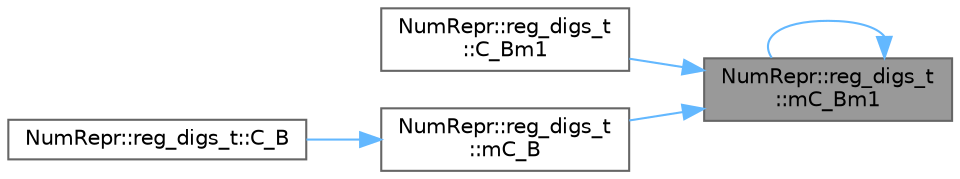digraph "NumRepr::reg_digs_t::mC_Bm1"
{
 // INTERACTIVE_SVG=YES
 // LATEX_PDF_SIZE
  bgcolor="transparent";
  edge [fontname=Helvetica,fontsize=10,labelfontname=Helvetica,labelfontsize=10];
  node [fontname=Helvetica,fontsize=10,shape=box,height=0.2,width=0.4];
  rankdir="RL";
  Node1 [label="NumRepr::reg_digs_t\l::mC_Bm1",height=0.2,width=0.4,color="gray40", fillcolor="grey60", style="filled", fontcolor="black",tooltip=" "];
  Node1 -> Node2 [dir="back",color="steelblue1",style="solid"];
  Node2 [label="NumRepr::reg_digs_t\l::C_Bm1",height=0.2,width=0.4,color="grey40", fillcolor="white", style="filled",URL="$struct_num_repr_1_1reg__digs__t.html#a2fe3516a538c7e83b6827106fd5606c2",tooltip=" "];
  Node1 -> Node3 [dir="back",color="steelblue1",style="solid"];
  Node3 [label="NumRepr::reg_digs_t\l::mC_B",height=0.2,width=0.4,color="grey40", fillcolor="white", style="filled",URL="$struct_num_repr_1_1reg__digs__t.html#a459dcc84f5a2ff05f229a2813eeca4eb",tooltip=" "];
  Node3 -> Node4 [dir="back",color="steelblue1",style="solid"];
  Node4 [label="NumRepr::reg_digs_t::C_B",height=0.2,width=0.4,color="grey40", fillcolor="white", style="filled",URL="$struct_num_repr_1_1reg__digs__t.html#a61e3773ab1f1b47ae335e5c561ca5c6c",tooltip=" "];
  Node1 -> Node1 [dir="back",color="steelblue1",style="solid"];
}
